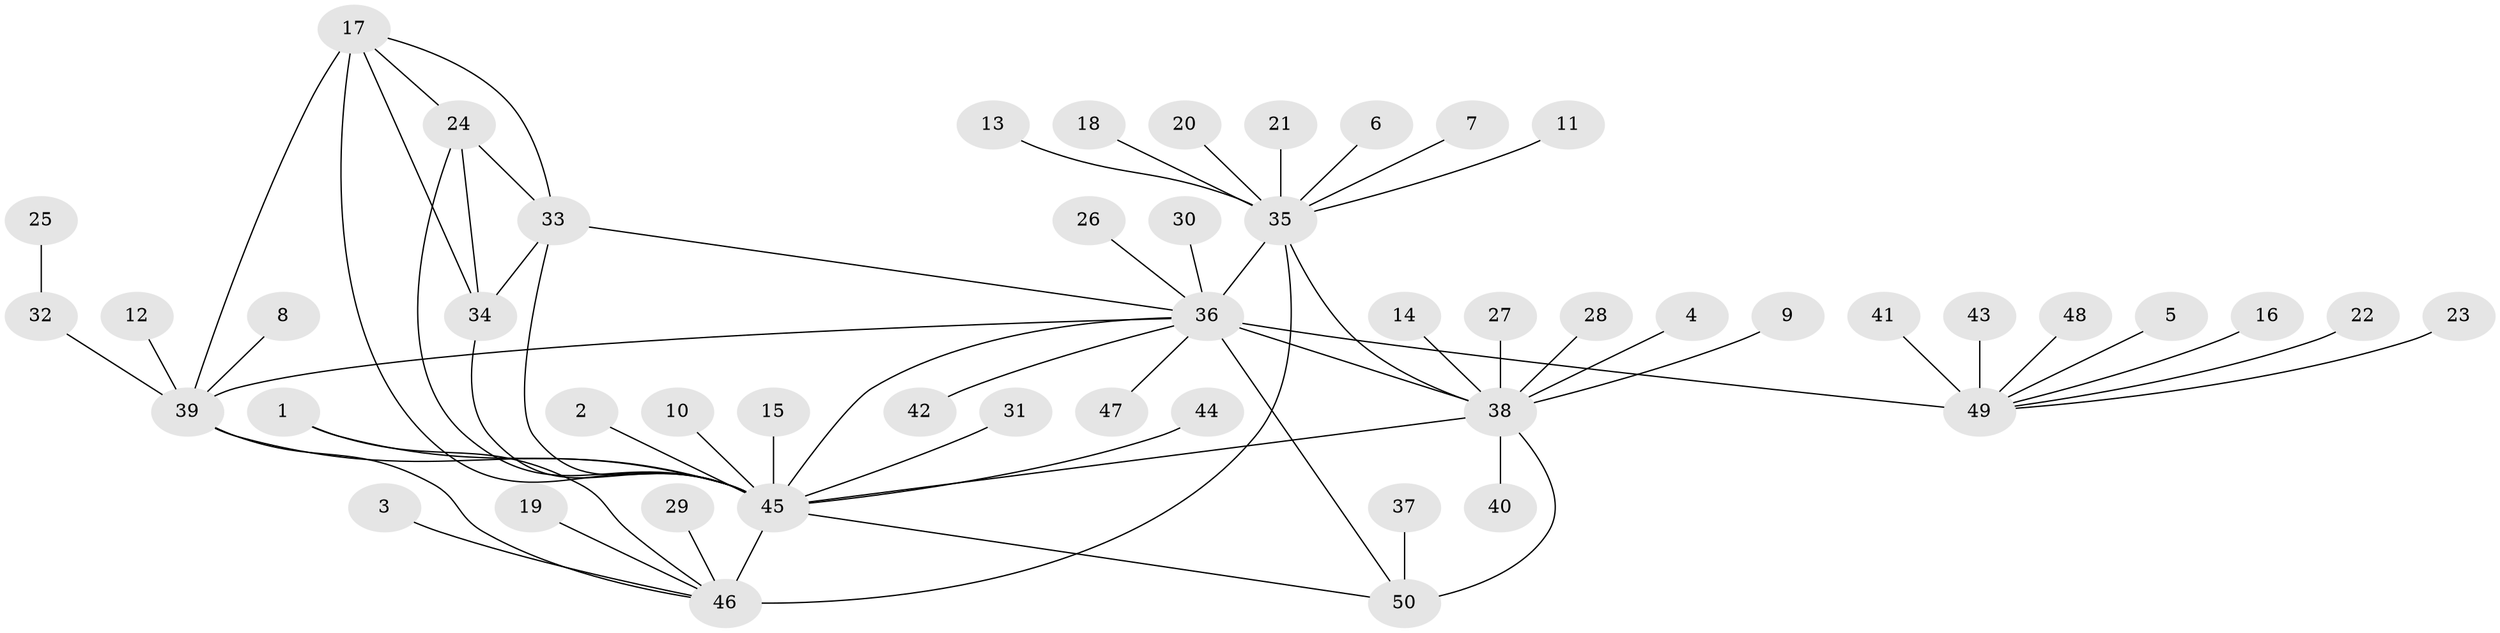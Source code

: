 // original degree distribution, {12: 0.01, 6: 0.04, 8: 0.07, 10: 0.02, 7: 0.04, 9: 0.02, 5: 0.03, 11: 0.01, 4: 0.01, 2: 0.11, 1: 0.63, 3: 0.01}
// Generated by graph-tools (version 1.1) at 2025/50/03/09/25 03:50:37]
// undirected, 50 vertices, 65 edges
graph export_dot {
graph [start="1"]
  node [color=gray90,style=filled];
  1;
  2;
  3;
  4;
  5;
  6;
  7;
  8;
  9;
  10;
  11;
  12;
  13;
  14;
  15;
  16;
  17;
  18;
  19;
  20;
  21;
  22;
  23;
  24;
  25;
  26;
  27;
  28;
  29;
  30;
  31;
  32;
  33;
  34;
  35;
  36;
  37;
  38;
  39;
  40;
  41;
  42;
  43;
  44;
  45;
  46;
  47;
  48;
  49;
  50;
  1 -- 45 [weight=1.0];
  1 -- 46 [weight=1.0];
  2 -- 45 [weight=1.0];
  3 -- 46 [weight=1.0];
  4 -- 38 [weight=1.0];
  5 -- 49 [weight=1.0];
  6 -- 35 [weight=1.0];
  7 -- 35 [weight=1.0];
  8 -- 39 [weight=1.0];
  9 -- 38 [weight=1.0];
  10 -- 45 [weight=1.0];
  11 -- 35 [weight=1.0];
  12 -- 39 [weight=1.0];
  13 -- 35 [weight=1.0];
  14 -- 38 [weight=1.0];
  15 -- 45 [weight=1.0];
  16 -- 49 [weight=1.0];
  17 -- 24 [weight=1.0];
  17 -- 33 [weight=1.0];
  17 -- 34 [weight=1.0];
  17 -- 39 [weight=2.0];
  17 -- 45 [weight=1.0];
  18 -- 35 [weight=1.0];
  19 -- 46 [weight=1.0];
  20 -- 35 [weight=1.0];
  21 -- 35 [weight=1.0];
  22 -- 49 [weight=1.0];
  23 -- 49 [weight=1.0];
  24 -- 33 [weight=1.0];
  24 -- 34 [weight=1.0];
  24 -- 45 [weight=1.0];
  25 -- 32 [weight=1.0];
  26 -- 36 [weight=1.0];
  27 -- 38 [weight=1.0];
  28 -- 38 [weight=1.0];
  29 -- 46 [weight=1.0];
  30 -- 36 [weight=1.0];
  31 -- 45 [weight=1.0];
  32 -- 39 [weight=4.0];
  33 -- 34 [weight=1.0];
  33 -- 36 [weight=1.0];
  33 -- 45 [weight=1.0];
  34 -- 45 [weight=1.0];
  35 -- 36 [weight=1.0];
  35 -- 38 [weight=1.0];
  35 -- 46 [weight=4.0];
  36 -- 38 [weight=2.0];
  36 -- 39 [weight=1.0];
  36 -- 42 [weight=1.0];
  36 -- 45 [weight=1.0];
  36 -- 47 [weight=1.0];
  36 -- 49 [weight=4.0];
  36 -- 50 [weight=1.0];
  37 -- 50 [weight=1.0];
  38 -- 40 [weight=1.0];
  38 -- 45 [weight=2.0];
  38 -- 50 [weight=2.0];
  39 -- 45 [weight=1.0];
  39 -- 46 [weight=1.0];
  41 -- 49 [weight=1.0];
  43 -- 49 [weight=1.0];
  44 -- 45 [weight=1.0];
  45 -- 46 [weight=1.0];
  45 -- 50 [weight=1.0];
  48 -- 49 [weight=1.0];
}

